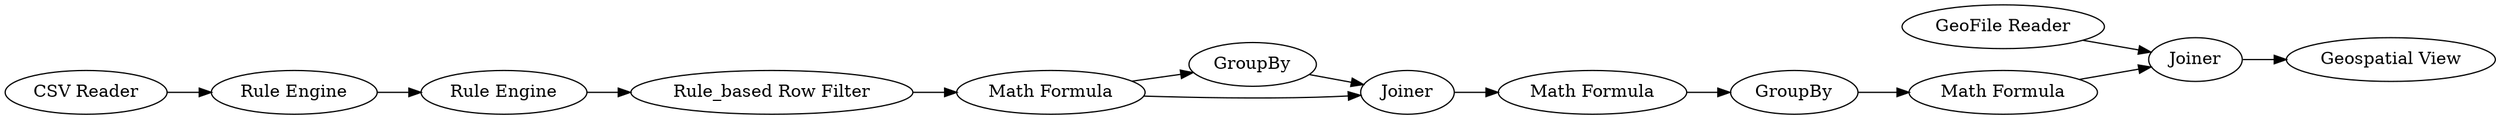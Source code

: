 digraph {
	"7778320544321422567_10" [label="Math Formula"]
	"7778320544321422567_1" [label="CSV Reader"]
	"7778320544321422567_12" [label=Joiner]
	"7778320544321422567_11" [label="GeoFile Reader"]
	"7778320544321422567_9" [label=GroupBy]
	"7778320544321422567_8" [label="Math Formula"]
	"7778320544321422567_6" [label=GroupBy]
	"7778320544321422567_5" [label="Math Formula"]
	"7778320544321422567_4" [label="Rule_based Row Filter"]
	"7778320544321422567_13" [label="Geospatial View"]
	"7778320544321422567_3" [label="Rule Engine"]
	"7778320544321422567_7" [label=Joiner]
	"7778320544321422567_2" [label="Rule Engine"]
	"7778320544321422567_11" -> "7778320544321422567_12"
	"7778320544321422567_9" -> "7778320544321422567_10"
	"7778320544321422567_4" -> "7778320544321422567_5"
	"7778320544321422567_5" -> "7778320544321422567_6"
	"7778320544321422567_3" -> "7778320544321422567_4"
	"7778320544321422567_6" -> "7778320544321422567_7"
	"7778320544321422567_1" -> "7778320544321422567_2"
	"7778320544321422567_5" -> "7778320544321422567_7"
	"7778320544321422567_8" -> "7778320544321422567_9"
	"7778320544321422567_2" -> "7778320544321422567_3"
	"7778320544321422567_12" -> "7778320544321422567_13"
	"7778320544321422567_10" -> "7778320544321422567_12"
	"7778320544321422567_7" -> "7778320544321422567_8"
	rankdir=LR
}
